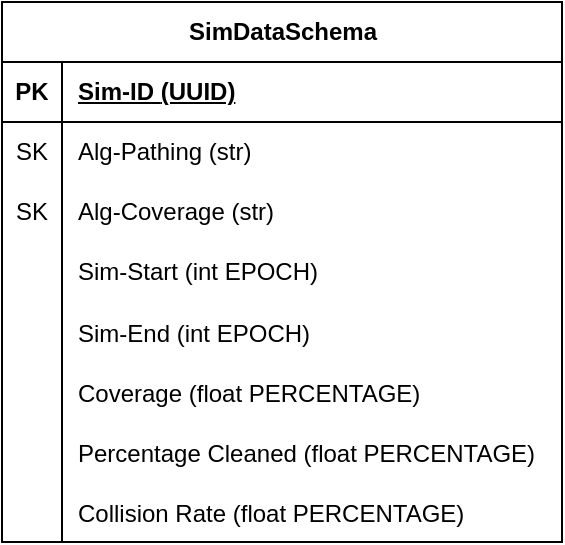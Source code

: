 <mxfile version="24.2.5" type="github">
  <diagram name="Page-1" id="v4Iolr6xd6s9IHkuC69l">
    <mxGraphModel dx="1430" dy="782" grid="1" gridSize="10" guides="1" tooltips="1" connect="1" arrows="1" fold="1" page="1" pageScale="1" pageWidth="850" pageHeight="1100" math="0" shadow="0">
      <root>
        <mxCell id="0" />
        <mxCell id="1" parent="0" />
        <mxCell id="yVUiYgAU1R67pe4Q9309-2" value="SimDataSchema" style="shape=table;startSize=30;container=1;collapsible=1;childLayout=tableLayout;fixedRows=1;rowLines=0;fontStyle=1;align=center;resizeLast=1;html=1;" vertex="1" parent="1">
          <mxGeometry x="80" y="80" width="280" height="270" as="geometry" />
        </mxCell>
        <mxCell id="yVUiYgAU1R67pe4Q9309-3" value="" style="shape=tableRow;horizontal=0;startSize=0;swimlaneHead=0;swimlaneBody=0;fillColor=none;collapsible=0;dropTarget=0;points=[[0,0.5],[1,0.5]];portConstraint=eastwest;top=0;left=0;right=0;bottom=1;" vertex="1" parent="yVUiYgAU1R67pe4Q9309-2">
          <mxGeometry y="30" width="280" height="30" as="geometry" />
        </mxCell>
        <mxCell id="yVUiYgAU1R67pe4Q9309-4" value="PK" style="shape=partialRectangle;connectable=0;fillColor=none;top=0;left=0;bottom=0;right=0;fontStyle=1;overflow=hidden;whiteSpace=wrap;html=1;" vertex="1" parent="yVUiYgAU1R67pe4Q9309-3">
          <mxGeometry width="30" height="30" as="geometry">
            <mxRectangle width="30" height="30" as="alternateBounds" />
          </mxGeometry>
        </mxCell>
        <mxCell id="yVUiYgAU1R67pe4Q9309-5" value="Sim-ID&lt;span style=&quot;font-weight: normal;&quot;&gt; &lt;/span&gt;(UUID)" style="shape=partialRectangle;connectable=0;fillColor=none;top=0;left=0;bottom=0;right=0;align=left;spacingLeft=6;fontStyle=5;overflow=hidden;whiteSpace=wrap;html=1;" vertex="1" parent="yVUiYgAU1R67pe4Q9309-3">
          <mxGeometry x="30" width="250" height="30" as="geometry">
            <mxRectangle width="250" height="30" as="alternateBounds" />
          </mxGeometry>
        </mxCell>
        <mxCell id="yVUiYgAU1R67pe4Q9309-6" value="" style="shape=tableRow;horizontal=0;startSize=0;swimlaneHead=0;swimlaneBody=0;fillColor=none;collapsible=0;dropTarget=0;points=[[0,0.5],[1,0.5]];portConstraint=eastwest;top=0;left=0;right=0;bottom=0;" vertex="1" parent="yVUiYgAU1R67pe4Q9309-2">
          <mxGeometry y="60" width="280" height="30" as="geometry" />
        </mxCell>
        <mxCell id="yVUiYgAU1R67pe4Q9309-7" value="SK" style="shape=partialRectangle;connectable=0;fillColor=none;top=0;left=0;bottom=0;right=0;editable=1;overflow=hidden;whiteSpace=wrap;html=1;" vertex="1" parent="yVUiYgAU1R67pe4Q9309-6">
          <mxGeometry width="30" height="30" as="geometry">
            <mxRectangle width="30" height="30" as="alternateBounds" />
          </mxGeometry>
        </mxCell>
        <mxCell id="yVUiYgAU1R67pe4Q9309-8" value="Alg-Pathing (str)" style="shape=partialRectangle;connectable=0;fillColor=none;top=0;left=0;bottom=0;right=0;align=left;spacingLeft=6;overflow=hidden;whiteSpace=wrap;html=1;" vertex="1" parent="yVUiYgAU1R67pe4Q9309-6">
          <mxGeometry x="30" width="250" height="30" as="geometry">
            <mxRectangle width="250" height="30" as="alternateBounds" />
          </mxGeometry>
        </mxCell>
        <mxCell id="yVUiYgAU1R67pe4Q9309-9" value="" style="shape=tableRow;horizontal=0;startSize=0;swimlaneHead=0;swimlaneBody=0;fillColor=none;collapsible=0;dropTarget=0;points=[[0,0.5],[1,0.5]];portConstraint=eastwest;top=0;left=0;right=0;bottom=0;" vertex="1" parent="yVUiYgAU1R67pe4Q9309-2">
          <mxGeometry y="90" width="280" height="30" as="geometry" />
        </mxCell>
        <mxCell id="yVUiYgAU1R67pe4Q9309-10" value="SK" style="shape=partialRectangle;connectable=0;fillColor=none;top=0;left=0;bottom=0;right=0;editable=1;overflow=hidden;whiteSpace=wrap;html=1;" vertex="1" parent="yVUiYgAU1R67pe4Q9309-9">
          <mxGeometry width="30" height="30" as="geometry">
            <mxRectangle width="30" height="30" as="alternateBounds" />
          </mxGeometry>
        </mxCell>
        <mxCell id="yVUiYgAU1R67pe4Q9309-11" value="Alg-Coverage (str)" style="shape=partialRectangle;connectable=0;fillColor=none;top=0;left=0;bottom=0;right=0;align=left;spacingLeft=6;overflow=hidden;whiteSpace=wrap;html=1;" vertex="1" parent="yVUiYgAU1R67pe4Q9309-9">
          <mxGeometry x="30" width="250" height="30" as="geometry">
            <mxRectangle width="250" height="30" as="alternateBounds" />
          </mxGeometry>
        </mxCell>
        <mxCell id="yVUiYgAU1R67pe4Q9309-12" value="" style="shape=tableRow;horizontal=0;startSize=0;swimlaneHead=0;swimlaneBody=0;fillColor=none;collapsible=0;dropTarget=0;points=[[0,0.5],[1,0.5]];portConstraint=eastwest;top=0;left=0;right=0;bottom=0;" vertex="1" parent="yVUiYgAU1R67pe4Q9309-2">
          <mxGeometry y="120" width="280" height="30" as="geometry" />
        </mxCell>
        <mxCell id="yVUiYgAU1R67pe4Q9309-13" value="" style="shape=partialRectangle;connectable=0;fillColor=none;top=0;left=0;bottom=0;right=0;editable=1;overflow=hidden;whiteSpace=wrap;html=1;" vertex="1" parent="yVUiYgAU1R67pe4Q9309-12">
          <mxGeometry width="30" height="30" as="geometry">
            <mxRectangle width="30" height="30" as="alternateBounds" />
          </mxGeometry>
        </mxCell>
        <mxCell id="yVUiYgAU1R67pe4Q9309-14" value="Sim-Start (int EPOCH)" style="shape=partialRectangle;connectable=0;fillColor=none;top=0;left=0;bottom=0;right=0;align=left;spacingLeft=6;overflow=hidden;whiteSpace=wrap;html=1;" vertex="1" parent="yVUiYgAU1R67pe4Q9309-12">
          <mxGeometry x="30" width="250" height="30" as="geometry">
            <mxRectangle width="250" height="30" as="alternateBounds" />
          </mxGeometry>
        </mxCell>
        <mxCell id="yVUiYgAU1R67pe4Q9309-15" value="" style="shape=tableRow;horizontal=0;startSize=0;swimlaneHead=0;swimlaneBody=0;fillColor=none;collapsible=0;dropTarget=0;points=[[0,0.5],[1,0.5]];portConstraint=eastwest;top=0;left=0;right=0;bottom=0;" vertex="1" parent="yVUiYgAU1R67pe4Q9309-2">
          <mxGeometry y="150" width="280" height="30" as="geometry" />
        </mxCell>
        <mxCell id="yVUiYgAU1R67pe4Q9309-16" value="" style="shape=partialRectangle;connectable=0;fillColor=none;top=0;left=0;bottom=0;right=0;editable=1;overflow=hidden;" vertex="1" parent="yVUiYgAU1R67pe4Q9309-15">
          <mxGeometry width="30" height="30" as="geometry">
            <mxRectangle width="30" height="30" as="alternateBounds" />
          </mxGeometry>
        </mxCell>
        <mxCell id="yVUiYgAU1R67pe4Q9309-17" value="Sim-End (int EPOCH)" style="shape=partialRectangle;connectable=0;fillColor=none;top=0;left=0;bottom=0;right=0;align=left;spacingLeft=6;overflow=hidden;" vertex="1" parent="yVUiYgAU1R67pe4Q9309-15">
          <mxGeometry x="30" width="250" height="30" as="geometry">
            <mxRectangle width="250" height="30" as="alternateBounds" />
          </mxGeometry>
        </mxCell>
        <mxCell id="yVUiYgAU1R67pe4Q9309-18" value="" style="shape=tableRow;horizontal=0;startSize=0;swimlaneHead=0;swimlaneBody=0;fillColor=none;collapsible=0;dropTarget=0;points=[[0,0.5],[1,0.5]];portConstraint=eastwest;top=0;left=0;right=0;bottom=0;" vertex="1" parent="yVUiYgAU1R67pe4Q9309-2">
          <mxGeometry y="180" width="280" height="30" as="geometry" />
        </mxCell>
        <mxCell id="yVUiYgAU1R67pe4Q9309-19" value="" style="shape=partialRectangle;connectable=0;fillColor=none;top=0;left=0;bottom=0;right=0;editable=1;overflow=hidden;" vertex="1" parent="yVUiYgAU1R67pe4Q9309-18">
          <mxGeometry width="30" height="30" as="geometry">
            <mxRectangle width="30" height="30" as="alternateBounds" />
          </mxGeometry>
        </mxCell>
        <mxCell id="yVUiYgAU1R67pe4Q9309-20" value="Coverage (float PERCENTAGE)" style="shape=partialRectangle;connectable=0;fillColor=none;top=0;left=0;bottom=0;right=0;align=left;spacingLeft=6;overflow=hidden;" vertex="1" parent="yVUiYgAU1R67pe4Q9309-18">
          <mxGeometry x="30" width="250" height="30" as="geometry">
            <mxRectangle width="250" height="30" as="alternateBounds" />
          </mxGeometry>
        </mxCell>
        <mxCell id="yVUiYgAU1R67pe4Q9309-21" value="" style="shape=tableRow;horizontal=0;startSize=0;swimlaneHead=0;swimlaneBody=0;fillColor=none;collapsible=0;dropTarget=0;points=[[0,0.5],[1,0.5]];portConstraint=eastwest;top=0;left=0;right=0;bottom=0;" vertex="1" parent="yVUiYgAU1R67pe4Q9309-2">
          <mxGeometry y="210" width="280" height="30" as="geometry" />
        </mxCell>
        <mxCell id="yVUiYgAU1R67pe4Q9309-22" value="" style="shape=partialRectangle;connectable=0;fillColor=none;top=0;left=0;bottom=0;right=0;editable=1;overflow=hidden;" vertex="1" parent="yVUiYgAU1R67pe4Q9309-21">
          <mxGeometry width="30" height="30" as="geometry">
            <mxRectangle width="30" height="30" as="alternateBounds" />
          </mxGeometry>
        </mxCell>
        <mxCell id="yVUiYgAU1R67pe4Q9309-23" value="Percentage Cleaned (float PERCENTAGE)" style="shape=partialRectangle;connectable=0;fillColor=none;top=0;left=0;bottom=0;right=0;align=left;spacingLeft=6;overflow=hidden;" vertex="1" parent="yVUiYgAU1R67pe4Q9309-21">
          <mxGeometry x="30" width="250" height="30" as="geometry">
            <mxRectangle width="250" height="30" as="alternateBounds" />
          </mxGeometry>
        </mxCell>
        <mxCell id="yVUiYgAU1R67pe4Q9309-24" value="" style="shape=tableRow;horizontal=0;startSize=0;swimlaneHead=0;swimlaneBody=0;fillColor=none;collapsible=0;dropTarget=0;points=[[0,0.5],[1,0.5]];portConstraint=eastwest;top=0;left=0;right=0;bottom=0;" vertex="1" parent="yVUiYgAU1R67pe4Q9309-2">
          <mxGeometry y="240" width="280" height="30" as="geometry" />
        </mxCell>
        <mxCell id="yVUiYgAU1R67pe4Q9309-25" value="" style="shape=partialRectangle;connectable=0;fillColor=none;top=0;left=0;bottom=0;right=0;editable=1;overflow=hidden;" vertex="1" parent="yVUiYgAU1R67pe4Q9309-24">
          <mxGeometry width="30" height="30" as="geometry">
            <mxRectangle width="30" height="30" as="alternateBounds" />
          </mxGeometry>
        </mxCell>
        <mxCell id="yVUiYgAU1R67pe4Q9309-26" value="Collision Rate (float PERCENTAGE)" style="shape=partialRectangle;connectable=0;fillColor=none;top=0;left=0;bottom=0;right=0;align=left;spacingLeft=6;overflow=hidden;" vertex="1" parent="yVUiYgAU1R67pe4Q9309-24">
          <mxGeometry x="30" width="250" height="30" as="geometry">
            <mxRectangle width="250" height="30" as="alternateBounds" />
          </mxGeometry>
        </mxCell>
      </root>
    </mxGraphModel>
  </diagram>
</mxfile>
